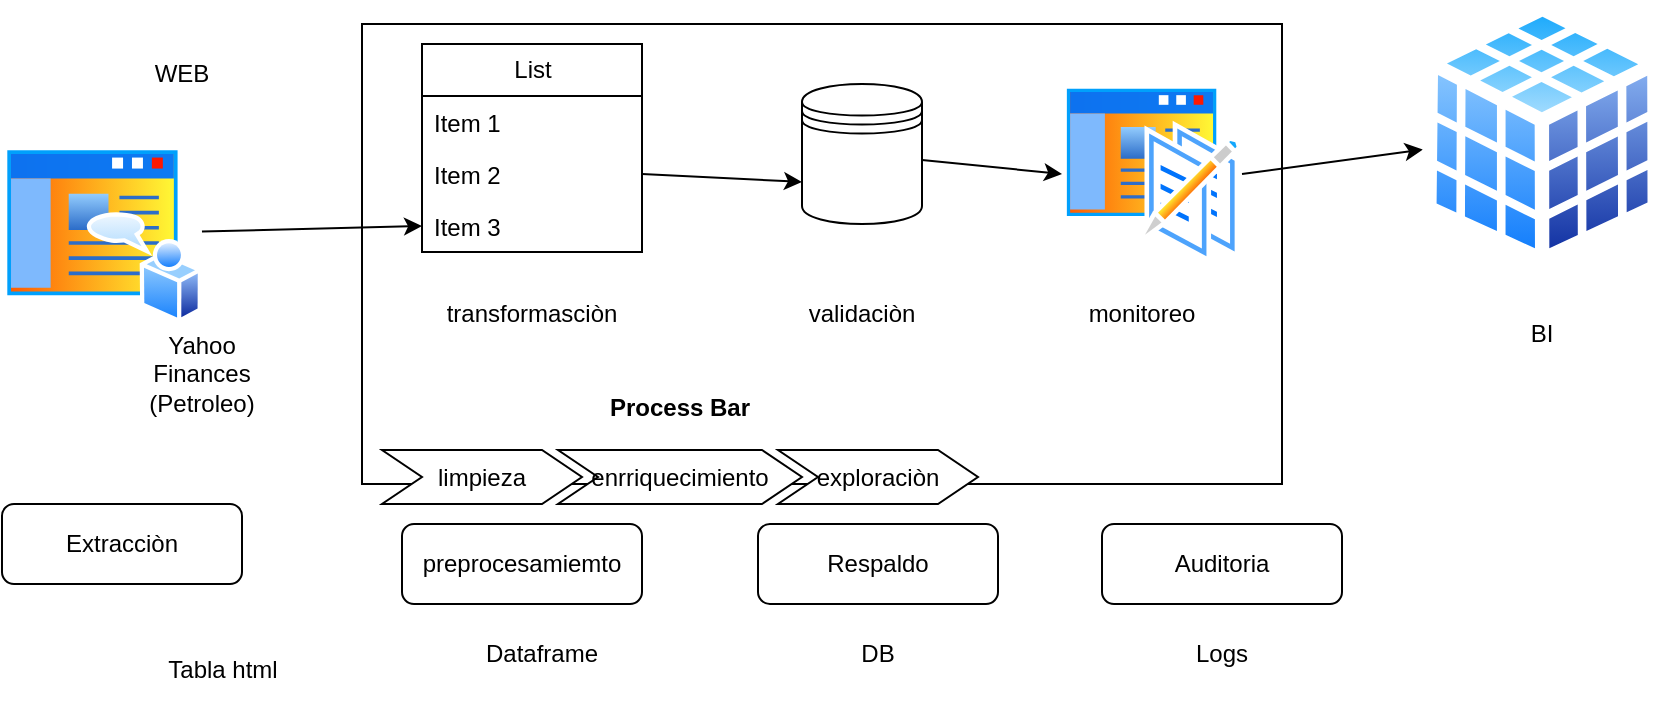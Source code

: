 <mxfile>
    <diagram id="QS-uMVTO-qtYto0juZy1" name="Page-1">
        <mxGraphModel dx="1587" dy="1490" grid="1" gridSize="10" guides="1" tooltips="1" connect="1" arrows="1" fold="1" page="1" pageScale="1" pageWidth="850" pageHeight="1100" math="0" shadow="0">
            <root>
                <mxCell id="0"/>
                <mxCell id="1" parent="0"/>
                <mxCell id="20" value="" style="rounded=0;whiteSpace=wrap;html=1;" vertex="1" parent="1">
                    <mxGeometry x="150" y="-90" width="460" height="230" as="geometry"/>
                </mxCell>
                <mxCell id="2" value="Extracciòn" style="rounded=1;whiteSpace=wrap;html=1;" vertex="1" parent="1">
                    <mxGeometry x="-30" y="150" width="120" height="40" as="geometry"/>
                </mxCell>
                <mxCell id="4" value="Tabla html" style="text;html=1;align=center;verticalAlign=middle;resizable=0;points=[];autosize=1;strokeColor=none;fillColor=none;" vertex="1" parent="1">
                    <mxGeometry x="40" y="218" width="80" height="30" as="geometry"/>
                </mxCell>
                <mxCell id="5" value="preprocesamiemto" style="rounded=1;whiteSpace=wrap;html=1;" vertex="1" parent="1">
                    <mxGeometry x="170" y="160" width="120" height="40" as="geometry"/>
                </mxCell>
                <mxCell id="6" value="Dataframe" style="text;html=1;align=center;verticalAlign=middle;whiteSpace=wrap;rounded=0;" vertex="1" parent="1">
                    <mxGeometry x="210" y="210" width="60" height="30" as="geometry"/>
                </mxCell>
                <mxCell id="7" value="Respaldo" style="rounded=1;whiteSpace=wrap;html=1;" vertex="1" parent="1">
                    <mxGeometry x="348" y="160" width="120" height="40" as="geometry"/>
                </mxCell>
                <mxCell id="8" value="DB" style="text;html=1;align=center;verticalAlign=middle;whiteSpace=wrap;rounded=0;" vertex="1" parent="1">
                    <mxGeometry x="378" y="210" width="60" height="30" as="geometry"/>
                </mxCell>
                <mxCell id="9" value="Auditoria" style="rounded=1;whiteSpace=wrap;html=1;" vertex="1" parent="1">
                    <mxGeometry x="520" y="160" width="120" height="40" as="geometry"/>
                </mxCell>
                <mxCell id="10" value="Logs" style="text;html=1;align=center;verticalAlign=middle;whiteSpace=wrap;rounded=0;" vertex="1" parent="1">
                    <mxGeometry x="550" y="210" width="60" height="30" as="geometry"/>
                </mxCell>
                <mxCell id="30" style="edgeStyle=none;html=1;entryX=0;entryY=0.5;entryDx=0;entryDy=0;" edge="1" parent="1" source="11" target="19">
                    <mxGeometry relative="1" as="geometry"/>
                </mxCell>
                <mxCell id="11" value="" style="image;aspect=fixed;perimeter=ellipsePerimeter;html=1;align=center;shadow=0;dashed=0;spacingTop=3;image=img/lib/active_directory/home_page.svg;" vertex="1" parent="1">
                    <mxGeometry x="-30" y="-30" width="100" height="90" as="geometry"/>
                </mxCell>
                <mxCell id="12" value="Yahoo Finances (Petroleo)" style="text;html=1;align=center;verticalAlign=middle;whiteSpace=wrap;rounded=0;" vertex="1" parent="1">
                    <mxGeometry x="40" y="70" width="60" height="30" as="geometry"/>
                </mxCell>
                <mxCell id="13" value="WEB" style="text;html=1;align=center;verticalAlign=middle;whiteSpace=wrap;rounded=0;" vertex="1" parent="1">
                    <mxGeometry x="30" y="-80" width="60" height="30" as="geometry"/>
                </mxCell>
                <mxCell id="32" style="edgeStyle=none;html=1;entryX=0;entryY=0.5;entryDx=0;entryDy=0;" edge="1" parent="1" source="15" target="28">
                    <mxGeometry relative="1" as="geometry"/>
                </mxCell>
                <mxCell id="15" value="" style="shape=datastore;whiteSpace=wrap;html=1;" vertex="1" parent="1">
                    <mxGeometry x="370" y="-60" width="60" height="70" as="geometry"/>
                </mxCell>
                <mxCell id="16" value="List" style="swimlane;fontStyle=0;childLayout=stackLayout;horizontal=1;startSize=26;fillColor=none;horizontalStack=0;resizeParent=1;resizeParentMax=0;resizeLast=0;collapsible=1;marginBottom=0;html=1;" vertex="1" parent="1">
                    <mxGeometry x="180" y="-80" width="110" height="104" as="geometry"/>
                </mxCell>
                <mxCell id="17" value="Item 1" style="text;strokeColor=none;fillColor=none;align=left;verticalAlign=top;spacingLeft=4;spacingRight=4;overflow=hidden;rotatable=0;points=[[0,0.5],[1,0.5]];portConstraint=eastwest;whiteSpace=wrap;html=1;" vertex="1" parent="16">
                    <mxGeometry y="26" width="110" height="26" as="geometry"/>
                </mxCell>
                <mxCell id="18" value="Item 2" style="text;strokeColor=none;fillColor=none;align=left;verticalAlign=top;spacingLeft=4;spacingRight=4;overflow=hidden;rotatable=0;points=[[0,0.5],[1,0.5]];portConstraint=eastwest;whiteSpace=wrap;html=1;" vertex="1" parent="16">
                    <mxGeometry y="52" width="110" height="26" as="geometry"/>
                </mxCell>
                <mxCell id="19" value="Item 3" style="text;strokeColor=none;fillColor=none;align=left;verticalAlign=top;spacingLeft=4;spacingRight=4;overflow=hidden;rotatable=0;points=[[0,0.5],[1,0.5]];portConstraint=eastwest;whiteSpace=wrap;html=1;" vertex="1" parent="16">
                    <mxGeometry y="78" width="110" height="26" as="geometry"/>
                </mxCell>
                <mxCell id="21" value="transformasciòn" style="text;html=1;align=center;verticalAlign=middle;whiteSpace=wrap;rounded=0;" vertex="1" parent="1">
                    <mxGeometry x="205" y="40" width="60" height="30" as="geometry"/>
                </mxCell>
                <mxCell id="22" value="validaciòn" style="text;html=1;align=center;verticalAlign=middle;whiteSpace=wrap;rounded=0;" vertex="1" parent="1">
                    <mxGeometry x="370" y="40" width="60" height="30" as="geometry"/>
                </mxCell>
                <mxCell id="23" value="monitoreo" style="text;html=1;align=center;verticalAlign=middle;whiteSpace=wrap;rounded=0;" vertex="1" parent="1">
                    <mxGeometry x="510" y="40" width="60" height="30" as="geometry"/>
                </mxCell>
                <mxCell id="24" value="Process Bar" style="swimlane;childLayout=stackLayout;horizontal=1;fillColor=none;horizontalStack=1;resizeParent=1;resizeParentMax=0;resizeLast=0;collapsible=0;strokeColor=none;stackBorder=10;stackSpacing=-12;resizable=1;align=center;points=[];whiteSpace=wrap;html=1;" vertex="1" parent="1">
                    <mxGeometry x="150" y="90" width="318" height="70" as="geometry"/>
                </mxCell>
                <mxCell id="25" value="limpieza" style="shape=step;perimeter=stepPerimeter;fixedSize=1;points=[];whiteSpace=wrap;html=1;" vertex="1" parent="24">
                    <mxGeometry x="10" y="33" width="100" height="27" as="geometry"/>
                </mxCell>
                <mxCell id="26" value="enrriquecimiento" style="shape=step;perimeter=stepPerimeter;fixedSize=1;points=[];whiteSpace=wrap;html=1;" vertex="1" parent="24">
                    <mxGeometry x="98" y="33" width="122" height="27" as="geometry"/>
                </mxCell>
                <mxCell id="27" value="exploraciòn" style="shape=step;perimeter=stepPerimeter;fixedSize=1;points=[];whiteSpace=wrap;html=1;" vertex="1" parent="24">
                    <mxGeometry x="208" y="33" width="100" height="27" as="geometry"/>
                </mxCell>
                <mxCell id="35" style="edgeStyle=none;html=1;exitX=1;exitY=0.5;exitDx=0;exitDy=0;" edge="1" parent="1" source="28" target="29">
                    <mxGeometry relative="1" as="geometry"/>
                </mxCell>
                <mxCell id="28" value="" style="image;aspect=fixed;perimeter=ellipsePerimeter;html=1;align=center;shadow=0;dashed=0;spacingTop=3;image=img/lib/active_directory/wiki_site.svg;" vertex="1" parent="1">
                    <mxGeometry x="500" y="-60" width="90" height="90" as="geometry"/>
                </mxCell>
                <mxCell id="29" value="" style="image;aspect=fixed;perimeter=ellipsePerimeter;html=1;align=center;shadow=0;dashed=0;spacingTop=3;image=img/lib/active_directory/database_cube.svg;" vertex="1" parent="1">
                    <mxGeometry x="680" y="-101.66" width="120" height="133.33" as="geometry"/>
                </mxCell>
                <mxCell id="34" style="edgeStyle=none;html=1;exitX=1;exitY=0.5;exitDx=0;exitDy=0;entryX=0;entryY=0.7;entryDx=0;entryDy=0;" edge="1" parent="1" source="18" target="15">
                    <mxGeometry relative="1" as="geometry"/>
                </mxCell>
                <mxCell id="36" value="BI" style="text;html=1;align=center;verticalAlign=middle;whiteSpace=wrap;rounded=0;" vertex="1" parent="1">
                    <mxGeometry x="710" y="50" width="60" height="30" as="geometry"/>
                </mxCell>
            </root>
        </mxGraphModel>
    </diagram>
</mxfile>